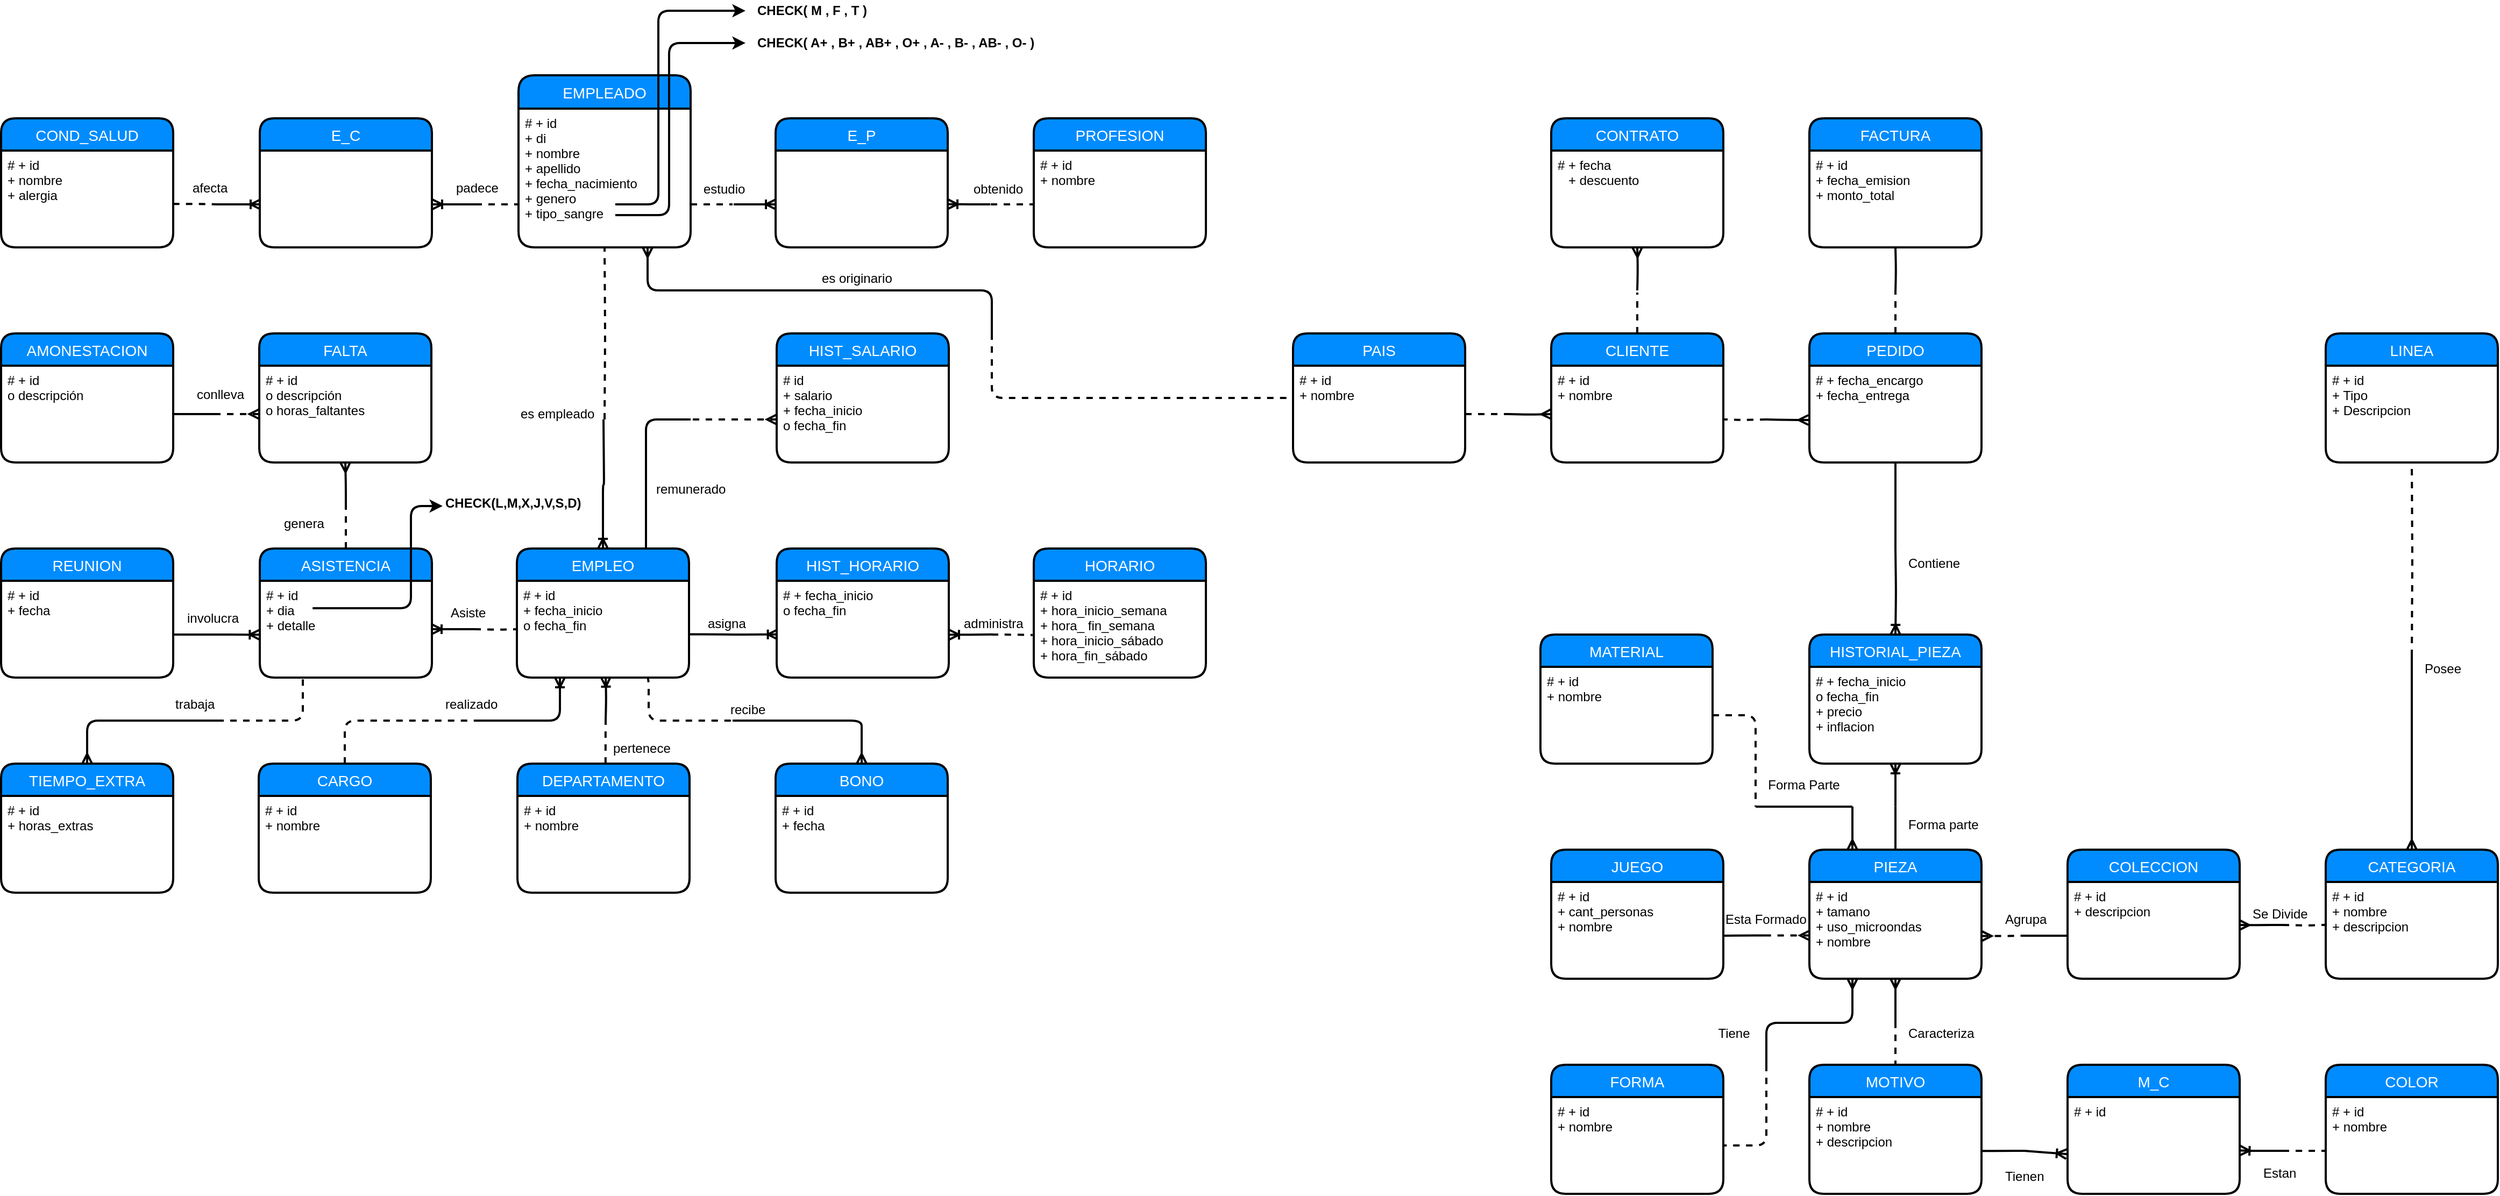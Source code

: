 <mxfile version="10.6.7" type="device"><diagram id="KdZ5281UHCIXJ5K23aXB" name="Page-1"><mxGraphModel dx="918" dy="867" grid="1" gridSize="10" guides="1" tooltips="1" connect="1" arrows="1" fold="1" page="1" pageScale="1" pageWidth="413" pageHeight="291" background="none" math="0" shadow="0"><root><mxCell id="0"/><mxCell id="1" parent="0"/><mxCell id="TFjaJWl4qLzPW-c7GgaP-24" value="EMPLEADO" style="swimlane;childLayout=stackLayout;horizontal=1;startSize=31;horizontalStack=0;fillColor=#008cff;fontColor=#FFFFFF;rounded=1;fontSize=14;fontStyle=0;strokeWidth=2;resizeParent=0;resizeLast=1;shadow=0;dashed=0;align=center;gradientColor=none;swimlaneFillColor=none;arcSize=16;swimlaneLine=1;strokeColor=#000000;verticalAlign=middle;" parent="1" vertex="1"><mxGeometry x="560" y="40" width="160" height="160" as="geometry"><mxRectangle x="1130" y="760" width="70" height="31" as="alternateBounds"/></mxGeometry></mxCell><mxCell id="TFjaJWl4qLzPW-c7GgaP-25" value="# + id&#10;+ di &#10;+ nombre&#10;+ apellido&#10;+ fecha_nacimiento&#10;+ genero&#10;+ tipo_sangre&#10;" style="align=left;strokeColor=none;fillColor=none;spacingLeft=4;fontSize=12;verticalAlign=top;resizable=0;rotatable=0;part=1;comic=0;" parent="TFjaJWl4qLzPW-c7GgaP-24" vertex="1"><mxGeometry y="31" width="160" height="129" as="geometry"/></mxCell><mxCell id="TFjaJWl4qLzPW-c7GgaP-22" value="DEPARTAMENTO" style="swimlane;childLayout=stackLayout;horizontal=1;startSize=30;horizontalStack=0;fillColor=#008cff;fontColor=#FFFFFF;rounded=1;fontSize=14;fontStyle=0;strokeWidth=2;resizeParent=0;resizeLast=1;shadow=0;dashed=0;align=center;labelBorderColor=none;direction=east;flipH=1;flipV=0;" parent="1" vertex="1"><mxGeometry x="559" y="680" width="160" height="120" as="geometry"/></mxCell><mxCell id="TFjaJWl4qLzPW-c7GgaP-23" value="# + id&#10;+ nombre&#10;" style="align=left;strokeColor=none;fillColor=none;spacingLeft=4;fontSize=12;verticalAlign=top;resizable=0;rotatable=0;part=1;" parent="TFjaJWl4qLzPW-c7GgaP-22" vertex="1"><mxGeometry y="30" width="160" height="90" as="geometry"/></mxCell><mxCell id="2Ukig7DDvjT-zc9_AMr1-7" value="EMPLEO" style="swimlane;childLayout=stackLayout;horizontal=1;startSize=30;horizontalStack=0;fillColor=#008cff;fontColor=#FFFFFF;rounded=1;fontSize=14;fontStyle=0;strokeWidth=2;resizeParent=0;resizeLast=1;shadow=0;dashed=0;align=center;" parent="1" vertex="1"><mxGeometry x="558.5" y="480" width="160" height="120" as="geometry"/></mxCell><mxCell id="2Ukig7DDvjT-zc9_AMr1-8" value="# + id&#10;+ fecha_inicio&#10;o fecha_fin&#10;" style="align=left;strokeColor=none;fillColor=none;spacingLeft=4;fontSize=12;verticalAlign=top;resizable=0;rotatable=0;part=1;" parent="2Ukig7DDvjT-zc9_AMr1-7" vertex="1"><mxGeometry y="30" width="160" height="90" as="geometry"/></mxCell><mxCell id="2Ukig7DDvjT-zc9_AMr1-9" value="" style="edgeStyle=orthogonalEdgeStyle;fontSize=12;html=1;endArrow=none;startArrow=none;strokeWidth=2;startFill=0;endFill=0;exitX=0.999;exitY=0.553;exitDx=0;exitDy=0;exitPerimeter=0;" parent="1" source="2Ukig7DDvjT-zc9_AMr1-8" edge="1"><mxGeometry width="100" height="100" relative="1" as="geometry"><mxPoint x="730" y="550" as="sourcePoint"/><mxPoint x="760" y="560" as="targetPoint"/><Array as="points"><mxPoint x="740" y="560"/><mxPoint x="760" y="560"/></Array></mxGeometry></mxCell><mxCell id="2Ukig7DDvjT-zc9_AMr1-10" value="" style="edgeStyle=orthogonalEdgeStyle;fontSize=12;html=1;endArrow=none;startArrow=ERoneToMany;startFill=0;endFill=0;strokeWidth=2;exitX=0.5;exitY=0;exitDx=0;exitDy=0;" parent="1" source="2Ukig7DDvjT-zc9_AMr1-7" edge="1"><mxGeometry width="100" height="100" relative="1" as="geometry"><mxPoint x="639" y="460" as="sourcePoint"/><mxPoint x="639" y="360" as="targetPoint"/><Array as="points"/></mxGeometry></mxCell><mxCell id="2Ukig7DDvjT-zc9_AMr1-11" value="" style="edgeStyle=orthogonalEdgeStyle;fontSize=12;html=1;endArrow=none;startArrow=none;dashed=1;entryX=0.5;entryY=1;entryDx=0;entryDy=0;startFill=0;endFill=0;strokeWidth=2;" parent="1" target="TFjaJWl4qLzPW-c7GgaP-25" edge="1"><mxGeometry width="100" height="100" relative="1" as="geometry"><mxPoint x="640" y="360" as="sourcePoint"/><mxPoint x="469" y="640" as="targetPoint"/></mxGeometry></mxCell><mxCell id="2Ukig7DDvjT-zc9_AMr1-17" value="" style="edgeStyle=orthogonalEdgeStyle;fontSize=12;html=1;endArrow=none;startArrow=ERoneToMany;strokeWidth=2;exitX=0.005;exitY=0.554;exitDx=0;exitDy=0;startFill=0;endFill=0;exitPerimeter=0;" parent="1" source="1t8jp2ExBlHIEbBPJkbj-47" edge="1"><mxGeometry width="100" height="100" relative="1" as="geometry"><mxPoint x="800" y="560" as="sourcePoint"/><mxPoint x="760" y="560" as="targetPoint"/><Array as="points"><mxPoint x="780" y="560"/></Array></mxGeometry></mxCell><mxCell id="2Ukig7DDvjT-zc9_AMr1-31" value="" style="edgeStyle=orthogonalEdgeStyle;fontSize=12;html=1;endArrow=none;startArrow=none;strokeWidth=2;entryX=0;entryY=0.5;entryDx=0;entryDy=0;startFill=0;endFill=0;dashed=1;" parent="1" target="2Ukig7DDvjT-zc9_AMr1-8" edge="1"><mxGeometry width="100" height="100" relative="1" as="geometry"><mxPoint x="519" y="555" as="sourcePoint"/><mxPoint x="179" y="750" as="targetPoint"/></mxGeometry></mxCell><mxCell id="2Ukig7DDvjT-zc9_AMr1-33" value="" style="edgeStyle=orthogonalEdgeStyle;fontSize=12;html=1;endArrow=none;startArrow=ERoneToMany;strokeWidth=2;startFill=0;endFill=0;exitX=1;exitY=0.5;exitDx=0;exitDy=0;" parent="1" source="1t8jp2ExBlHIEbBPJkbj-9" edge="1"><mxGeometry width="100" height="100" relative="1" as="geometry"><mxPoint x="489.5" y="555" as="sourcePoint"/><mxPoint x="519" y="555" as="targetPoint"/></mxGeometry></mxCell><mxCell id="2Ukig7DDvjT-zc9_AMr1-34" value="" style="edgeStyle=orthogonalEdgeStyle;fontSize=12;html=1;endArrow=ERmany;startArrow=none;strokeWidth=2;entryX=0.5;entryY=1;entryDx=0;entryDy=0;endFill=0;startFill=0;" parent="1" target="2Ukig7DDvjT-zc9_AMr1-53" edge="1"><mxGeometry width="100" height="100" relative="1" as="geometry"><mxPoint x="399.5" y="440" as="sourcePoint"/><mxPoint x="399" y="615" as="targetPoint"/><Array as="points"><mxPoint x="399.5" y="420"/></Array></mxGeometry></mxCell><mxCell id="2Ukig7DDvjT-zc9_AMr1-35" value="" style="edgeStyle=orthogonalEdgeStyle;fontSize=12;html=1;endArrow=none;startArrow=none;strokeWidth=2;endFill=0;startFill=0;dashed=1;exitX=0.5;exitY=0;exitDx=0;exitDy=0;" parent="1" source="1t8jp2ExBlHIEbBPJkbj-8" edge="1"><mxGeometry width="100" height="100" relative="1" as="geometry"><mxPoint x="412" y="479.929" as="sourcePoint"/><mxPoint x="399.5" y="440" as="targetPoint"/><Array as="points"/></mxGeometry></mxCell><mxCell id="2Ukig7DDvjT-zc9_AMr1-36" value="" style="edgeStyle=orthogonalEdgeStyle;fontSize=12;html=1;endArrow=none;startArrow=none;strokeWidth=2;exitX=1;exitY=0.5;exitDx=0;exitDy=0;startFill=0;endFill=0;" parent="1" source="2Ukig7DDvjT-zc9_AMr1-55" edge="1"><mxGeometry width="100" height="100" relative="1" as="geometry"><mxPoint x="1189" y="770" as="sourcePoint"/><mxPoint x="279" y="355" as="targetPoint"/></mxGeometry></mxCell><mxCell id="2Ukig7DDvjT-zc9_AMr1-37" value="" style="edgeStyle=orthogonalEdgeStyle;fontSize=12;html=1;endArrow=none;startArrow=ERmany;strokeWidth=2;exitX=0;exitY=0.5;exitDx=0;exitDy=0;endFill=0;dashed=1;" parent="1" source="2Ukig7DDvjT-zc9_AMr1-53" edge="1"><mxGeometry width="100" height="100" relative="1" as="geometry"><mxPoint x="1199" y="780" as="sourcePoint"/><mxPoint x="279" y="355" as="targetPoint"/></mxGeometry></mxCell><mxCell id="2Ukig7DDvjT-zc9_AMr1-39" value="" style="edgeStyle=orthogonalEdgeStyle;fontSize=12;html=1;endArrow=none;startArrow=none;strokeWidth=2;exitX=0.75;exitY=1;exitDx=0;exitDy=0;endFill=0;startFill=0;dashed=1;" parent="1" source="2Ukig7DDvjT-zc9_AMr1-8" edge="1"><mxGeometry width="100" height="100" relative="1" as="geometry"><mxPoint x="749" y="440" as="sourcePoint"/><mxPoint x="759" y="640" as="targetPoint"/><Array as="points"><mxPoint x="681" y="640"/></Array></mxGeometry></mxCell><mxCell id="2Ukig7DDvjT-zc9_AMr1-40" value="" style="edgeStyle=orthogonalEdgeStyle;fontSize=12;html=1;endArrow=ERmany;startArrow=none;strokeWidth=2;entryX=0.5;entryY=0;entryDx=0;entryDy=0;endFill=0;startFill=0;" parent="1" target="2Ukig7DDvjT-zc9_AMr1-58" edge="1"><mxGeometry width="100" height="100" relative="1" as="geometry"><mxPoint x="759" y="640" as="sourcePoint"/><mxPoint x="789" y="600" as="targetPoint"/><Array as="points"><mxPoint x="879" y="650"/><mxPoint x="879" y="650"/></Array></mxGeometry></mxCell><mxCell id="2Ukig7DDvjT-zc9_AMr1-45" value="" style="edgeStyle=orthogonalEdgeStyle;fontSize=12;html=1;endArrow=ERmany;startArrow=none;strokeWidth=2;entryX=0.5;entryY=1;entryDx=0;entryDy=0;endFill=0;startFill=0;" parent="1" target="8MFb2g2aByraUoQBcx5X-42" edge="1"><mxGeometry width="100" height="100" relative="1" as="geometry"><mxPoint x="1600" y="240" as="sourcePoint"/><mxPoint x="2820" y="192" as="targetPoint"/></mxGeometry></mxCell><mxCell id="2Ukig7DDvjT-zc9_AMr1-52" value="FALTA" style="swimlane;childLayout=stackLayout;horizontal=1;startSize=30;horizontalStack=0;fillColor=#008cff;fontColor=#FFFFFF;rounded=1;fontSize=14;fontStyle=0;strokeWidth=2;resizeParent=0;resizeLast=1;shadow=0;dashed=0;align=center;" parent="1" vertex="1"><mxGeometry x="319" y="280" width="160" height="120" as="geometry"/></mxCell><mxCell id="2Ukig7DDvjT-zc9_AMr1-53" value="# + id&#10;o descripción&#10;o horas_faltantes" style="align=left;strokeColor=none;fillColor=none;spacingLeft=4;fontSize=12;verticalAlign=top;resizable=0;rotatable=0;part=1;" parent="2Ukig7DDvjT-zc9_AMr1-52" vertex="1"><mxGeometry y="30" width="160" height="90" as="geometry"/></mxCell><mxCell id="2Ukig7DDvjT-zc9_AMr1-54" value="AMONESTACION" style="swimlane;childLayout=stackLayout;horizontal=1;startSize=30;horizontalStack=0;fillColor=#008cff;fontColor=#FFFFFF;rounded=1;fontSize=14;fontStyle=0;strokeWidth=2;resizeParent=0;resizeLast=1;shadow=0;dashed=0;align=center;" parent="1" vertex="1"><mxGeometry x="79" y="280" width="160" height="120" as="geometry"/></mxCell><mxCell id="2Ukig7DDvjT-zc9_AMr1-55" value="# + id&#10;o descripción &#10;" style="align=left;strokeColor=none;fillColor=none;spacingLeft=4;fontSize=12;verticalAlign=top;resizable=0;rotatable=0;part=1;" parent="2Ukig7DDvjT-zc9_AMr1-54" vertex="1"><mxGeometry y="30" width="160" height="90" as="geometry"/></mxCell><mxCell id="2Ukig7DDvjT-zc9_AMr1-56" value="" style="edgeStyle=orthogonalEdgeStyle;fontSize=12;html=1;endArrow=ERoneToMany;startArrow=none;startFill=0;endFill=0;strokeWidth=2;entryX=0.516;entryY=0.994;entryDx=0;entryDy=0;entryPerimeter=0;" parent="1" target="2Ukig7DDvjT-zc9_AMr1-8" edge="1"><mxGeometry width="100" height="100" relative="1" as="geometry"><mxPoint x="641" y="640" as="sourcePoint"/><mxPoint x="641" y="610" as="targetPoint"/><Array as="points"/></mxGeometry></mxCell><mxCell id="2Ukig7DDvjT-zc9_AMr1-57" value="" style="edgeStyle=orthogonalEdgeStyle;fontSize=12;html=1;endArrow=none;startArrow=none;dashed=1;entryX=0.5;entryY=1;entryDx=0;entryDy=0;startFill=0;endFill=0;strokeWidth=2;exitX=0.488;exitY=0;exitDx=0;exitDy=0;exitPerimeter=0;" parent="1" source="TFjaJWl4qLzPW-c7GgaP-22" edge="1"><mxGeometry width="100" height="100" relative="1" as="geometry"><mxPoint x="699.5" y="670" as="sourcePoint"/><mxPoint x="641" y="640" as="targetPoint"/></mxGeometry></mxCell><mxCell id="2Ukig7DDvjT-zc9_AMr1-63" value="E_P" style="swimlane;childLayout=stackLayout;horizontal=1;startSize=30;horizontalStack=0;fillColor=#008cff;fontColor=#FFFFFF;rounded=1;fontSize=14;fontStyle=0;strokeWidth=2;resizeParent=0;resizeLast=1;shadow=0;dashed=0;align=center;" parent="1" vertex="1"><mxGeometry x="799" y="80" width="160" height="120" as="geometry"/></mxCell><mxCell id="2Ukig7DDvjT-zc9_AMr1-58" value="BONO" style="swimlane;childLayout=stackLayout;horizontal=1;startSize=30;horizontalStack=0;fillColor=#008cff;fontColor=#FFFFFF;rounded=1;fontSize=14;fontStyle=0;strokeWidth=2;resizeParent=0;resizeLast=1;shadow=0;dashed=0;align=center;" parent="1" vertex="1"><mxGeometry x="799" y="680" width="160" height="120" as="geometry"/></mxCell><mxCell id="2Ukig7DDvjT-zc9_AMr1-59" value="# + id&#10;+ fecha&#10;" style="align=left;strokeColor=none;fillColor=none;spacingLeft=4;fontSize=12;verticalAlign=top;resizable=0;rotatable=0;part=1;" parent="2Ukig7DDvjT-zc9_AMr1-58" vertex="1"><mxGeometry y="30" width="160" height="90" as="geometry"/></mxCell><mxCell id="2Ukig7DDvjT-zc9_AMr1-68" value="" style="edgeStyle=orthogonalEdgeStyle;fontSize=12;html=1;endArrow=none;startArrow=none;strokeWidth=2;startFill=0;endFill=0;dashed=1;exitX=1;exitY=0.75;exitDx=0;exitDy=0;" parent="1" source="TFjaJWl4qLzPW-c7GgaP-24" edge="1"><mxGeometry width="100" height="100" relative="1" as="geometry"><mxPoint x="729" y="120" as="sourcePoint"/><mxPoint x="759" y="160" as="targetPoint"/><Array as="points"/></mxGeometry></mxCell><mxCell id="2Ukig7DDvjT-zc9_AMr1-69" value="" style="edgeStyle=orthogonalEdgeStyle;fontSize=12;html=1;endArrow=none;startArrow=ERmany;strokeWidth=2;endFill=0;startFill=0;exitX=-0.006;exitY=0.561;exitDx=0;exitDy=0;exitPerimeter=0;" parent="1" source="8MFb2g2aByraUoQBcx5X-36" edge="1"><mxGeometry width="100" height="100" relative="1" as="geometry"><mxPoint x="1750" y="370" as="sourcePoint"/><mxPoint x="1720" y="360" as="targetPoint"/><Array as="points"><mxPoint x="1740" y="360"/></Array></mxGeometry></mxCell><mxCell id="2Ukig7DDvjT-zc9_AMr1-70" value="" style="edgeStyle=orthogonalEdgeStyle;fontSize=12;html=1;endArrow=none;startArrow=none;strokeWidth=2;entryX=0.5;entryY=1;entryDx=0;entryDy=0;startFill=0;endFill=0;" parent="1" target="8MFb2g2aByraUoQBcx5X-44" edge="1"><mxGeometry width="100" height="100" relative="1" as="geometry"><mxPoint x="1840" y="242" as="sourcePoint"/><mxPoint x="2890" y="105" as="targetPoint"/></mxGeometry></mxCell><mxCell id="2Ukig7DDvjT-zc9_AMr1-71" value="" style="edgeStyle=orthogonalEdgeStyle;fontSize=12;html=1;endArrow=none;startArrow=none;strokeWidth=2;entryX=1.005;entryY=0.555;entryDx=0;entryDy=0;startFill=0;endFill=0;dashed=1;entryPerimeter=0;" parent="1" target="8MFb2g2aByraUoQBcx5X-38" edge="1"><mxGeometry width="100" height="100" relative="1" as="geometry"><mxPoint x="1720" y="360" as="sourcePoint"/><mxPoint x="2580" y="432" as="targetPoint"/><Array as="points"/></mxGeometry></mxCell><mxCell id="2Ukig7DDvjT-zc9_AMr1-72" value="" style="edgeStyle=orthogonalEdgeStyle;fontSize=12;html=1;endArrow=none;startArrow=none;strokeWidth=2;exitX=0.5;exitY=0;exitDx=0;exitDy=0;startFill=0;endFill=0;dashed=1;" parent="1" source="8MFb2g2aByraUoQBcx5X-37" edge="1"><mxGeometry width="100" height="100" relative="1" as="geometry"><mxPoint x="2750" y="272" as="sourcePoint"/><mxPoint x="1600" y="242" as="targetPoint"/></mxGeometry></mxCell><mxCell id="2Ukig7DDvjT-zc9_AMr1-75" value="" style="edgeStyle=orthogonalEdgeStyle;fontSize=12;html=1;endArrow=ERmany;startArrow=none;strokeWidth=2;entryX=0;entryY=0.5;entryDx=0;entryDy=0;endFill=0;startFill=0;" parent="1" target="8MFb2g2aByraUoQBcx5X-38" edge="1"><mxGeometry width="100" height="100" relative="1" as="geometry"><mxPoint x="1480" y="355" as="sourcePoint"/><mxPoint x="2480" y="512" as="targetPoint"/></mxGeometry></mxCell><mxCell id="2Ukig7DDvjT-zc9_AMr1-77" value="" style="edgeStyle=orthogonalEdgeStyle;fontSize=12;html=1;endArrow=none;startArrow=none;strokeWidth=2;dashed=1;startFill=0;endFill=0;exitX=0.5;exitY=0;exitDx=0;exitDy=0;" parent="1" source="8MFb2g2aByraUoQBcx5X-35" edge="1"><mxGeometry width="100" height="100" relative="1" as="geometry"><mxPoint x="2400" y="282" as="sourcePoint"/><mxPoint x="1840" y="242" as="targetPoint"/></mxGeometry></mxCell><mxCell id="2Ukig7DDvjT-zc9_AMr1-91" value="" style="edgeStyle=orthogonalEdgeStyle;fontSize=12;html=1;endArrow=ERoneToMany;startArrow=none;strokeWidth=2;startFill=0;endFill=0;" parent="1" edge="1"><mxGeometry width="100" height="100" relative="1" as="geometry"><mxPoint x="760" y="160" as="sourcePoint"/><mxPoint x="799" y="160" as="targetPoint"/><Array as="points"><mxPoint x="780" y="160"/><mxPoint x="780" y="160"/></Array></mxGeometry></mxCell><mxCell id="2Ukig7DDvjT-zc9_AMr1-93" value="" style="edgeStyle=orthogonalEdgeStyle;fontSize=12;html=1;endArrow=ERoneToMany;startArrow=none;strokeWidth=2;startFill=0;endFill=0;entryX=1.004;entryY=0.552;entryDx=0;entryDy=0;entryPerimeter=0;" parent="1" edge="1"><mxGeometry width="100" height="100" relative="1" as="geometry"><mxPoint x="998.5" y="160" as="sourcePoint"/><mxPoint x="959" y="159.824" as="targetPoint"/><Array as="points"><mxPoint x="979" y="160"/><mxPoint x="979" y="160"/></Array></mxGeometry></mxCell><mxCell id="2Ukig7DDvjT-zc9_AMr1-94" value="" style="edgeStyle=orthogonalEdgeStyle;fontSize=12;html=1;endArrow=none;startArrow=none;strokeWidth=2;startFill=0;endFill=0;dashed=1;entryX=0.003;entryY=0.555;entryDx=0;entryDy=0;entryPerimeter=0;" parent="1" target="2Ukig7DDvjT-zc9_AMr1-66" edge="1"><mxGeometry width="100" height="100" relative="1" as="geometry"><mxPoint x="999" y="160" as="sourcePoint"/><mxPoint x="1029" y="360" as="targetPoint"/><Array as="points"><mxPoint x="999" y="160"/></Array></mxGeometry></mxCell><mxCell id="8MFb2g2aByraUoQBcx5X-41" value="CONTRATO" style="swimlane;childLayout=stackLayout;horizontal=1;startSize=30;horizontalStack=0;fillColor=#008cff;fontColor=#FFFFFF;rounded=1;fontSize=14;fontStyle=0;strokeWidth=2;resizeParent=0;resizeLast=1;shadow=0;dashed=0;align=center;" parent="1" vertex="1"><mxGeometry x="1520" y="80" width="160" height="120" as="geometry"/></mxCell><mxCell id="8MFb2g2aByraUoQBcx5X-42" value="# + fecha&#10;   + descuento&#10;" style="align=left;strokeColor=none;fillColor=none;spacingLeft=4;fontSize=12;verticalAlign=top;resizable=0;rotatable=0;part=1;" parent="8MFb2g2aByraUoQBcx5X-41" vertex="1"><mxGeometry y="30" width="160" height="90" as="geometry"/></mxCell><mxCell id="8MFb2g2aByraUoQBcx5X-37" value="CLIENTE" style="swimlane;childLayout=stackLayout;horizontal=1;startSize=30;horizontalStack=0;fillColor=#008cff;fontColor=#FFFFFF;rounded=1;fontSize=14;fontStyle=0;strokeWidth=2;resizeParent=0;resizeLast=1;shadow=0;dashed=0;align=center;" parent="1" vertex="1"><mxGeometry x="1520" y="280" width="160" height="120" as="geometry"/></mxCell><mxCell id="8MFb2g2aByraUoQBcx5X-38" value="# + id&#10;+ nombre&#10;" style="align=left;strokeColor=none;fillColor=none;spacingLeft=4;fontSize=12;verticalAlign=top;resizable=0;rotatable=0;part=1;" parent="8MFb2g2aByraUoQBcx5X-37" vertex="1"><mxGeometry y="30" width="160" height="90" as="geometry"/></mxCell><mxCell id="8MFb2g2aByraUoQBcx5X-45" value="PAIS" style="swimlane;childLayout=stackLayout;horizontal=1;startSize=30;horizontalStack=0;fillColor=#008cff;fontColor=#FFFFFF;rounded=1;fontSize=14;fontStyle=0;strokeWidth=2;resizeParent=0;resizeLast=1;shadow=0;dashed=0;align=center;" parent="1" vertex="1"><mxGeometry x="1280" y="280" width="160" height="120" as="geometry"/></mxCell><mxCell id="8MFb2g2aByraUoQBcx5X-46" value="# + id&#10;+ nombre&#10;" style="align=left;strokeColor=none;fillColor=none;spacingLeft=4;fontSize=12;verticalAlign=top;resizable=0;rotatable=0;part=1;" parent="8MFb2g2aByraUoQBcx5X-45" vertex="1"><mxGeometry y="30" width="160" height="90" as="geometry"/></mxCell><mxCell id="8MFb2g2aByraUoQBcx5X-35" value="PEDIDO" style="swimlane;childLayout=stackLayout;horizontal=1;startSize=30;horizontalStack=0;fillColor=#008cff;fontColor=#FFFFFF;rounded=1;fontSize=14;fontStyle=0;strokeWidth=2;resizeParent=0;resizeLast=1;shadow=0;dashed=0;align=center;" parent="1" vertex="1"><mxGeometry x="1760" y="280" width="160" height="120" as="geometry"/></mxCell><mxCell id="8MFb2g2aByraUoQBcx5X-36" value="# + fecha_encargo&#10;+ fecha_entrega&#10;" style="align=left;strokeColor=none;fillColor=none;spacingLeft=4;fontSize=12;verticalAlign=top;resizable=0;rotatable=0;part=1;" parent="8MFb2g2aByraUoQBcx5X-35" vertex="1"><mxGeometry y="30" width="160" height="90" as="geometry"/></mxCell><mxCell id="8MFb2g2aByraUoQBcx5X-43" value="FACTURA" style="swimlane;childLayout=stackLayout;horizontal=1;startSize=30;horizontalStack=0;fillColor=#008cff;fontColor=#FFFFFF;rounded=1;fontSize=14;fontStyle=0;strokeWidth=2;resizeParent=0;resizeLast=1;shadow=0;dashed=0;align=center;" parent="1" vertex="1"><mxGeometry x="1760" y="80" width="160" height="120" as="geometry"/></mxCell><mxCell id="8MFb2g2aByraUoQBcx5X-44" value="# + id&#10;+ fecha_emision&#10;+ monto_total&#10;" style="align=left;strokeColor=none;fillColor=none;spacingLeft=4;fontSize=12;verticalAlign=top;resizable=0;rotatable=0;part=1;" parent="8MFb2g2aByraUoQBcx5X-43" vertex="1"><mxGeometry y="30" width="160" height="90" as="geometry"/></mxCell><mxCell id="n-U957PJ77LbrrC97Px5-15" value="COLECCION" style="swimlane;childLayout=stackLayout;horizontal=1;startSize=30;horizontalStack=0;fillColor=#008cff;fontColor=#FFFFFF;rounded=1;fontSize=14;fontStyle=0;strokeWidth=2;resizeParent=0;resizeLast=1;shadow=0;dashed=0;align=center;" parent="1" vertex="1"><mxGeometry x="2000" y="760" width="160" height="120" as="geometry"/></mxCell><mxCell id="n-U957PJ77LbrrC97Px5-16" value="# + id&#10;+ descripcion" style="align=left;strokeColor=none;fillColor=none;spacingLeft=4;fontSize=12;verticalAlign=top;resizable=0;rotatable=0;part=1;" parent="n-U957PJ77LbrrC97Px5-15" vertex="1"><mxGeometry y="30" width="160" height="90" as="geometry"/></mxCell><mxCell id="n-U957PJ77LbrrC97Px5-17" value="PIEZA" style="swimlane;childLayout=stackLayout;horizontal=1;startSize=30;horizontalStack=0;fillColor=#008cff;fontColor=#FFFFFF;rounded=1;fontSize=14;fontStyle=0;strokeWidth=2;resizeParent=0;resizeLast=1;shadow=0;dashed=0;align=center;" parent="1" vertex="1"><mxGeometry x="1760" y="760" width="160" height="120" as="geometry"/></mxCell><mxCell id="n-U957PJ77LbrrC97Px5-18" value="# + id&#10;+ tamano&#10;+ uso_microondas&#10;+ nombre&#10;" style="align=left;strokeColor=none;fillColor=none;spacingLeft=4;fontSize=12;verticalAlign=top;resizable=0;rotatable=0;part=1;" parent="n-U957PJ77LbrrC97Px5-17" vertex="1"><mxGeometry y="30" width="160" height="90" as="geometry"/></mxCell><mxCell id="n-U957PJ77LbrrC97Px5-9" value="CATEGORIA" style="swimlane;childLayout=stackLayout;horizontal=1;startSize=30;horizontalStack=0;fillColor=#008cff;fontColor=#FFFFFF;rounded=1;fontSize=14;fontStyle=0;strokeWidth=2;resizeParent=0;resizeLast=1;shadow=0;dashed=0;align=center;" parent="1" vertex="1"><mxGeometry x="2240" y="760" width="160" height="120" as="geometry"/></mxCell><mxCell id="n-U957PJ77LbrrC97Px5-10" value="# + id&#10;+ nombre&#10;+ descripcion" style="align=left;strokeColor=none;fillColor=none;spacingLeft=4;fontSize=12;verticalAlign=top;resizable=0;rotatable=0;part=1;" parent="n-U957PJ77LbrrC97Px5-9" vertex="1"><mxGeometry y="30" width="160" height="90" as="geometry"/></mxCell><mxCell id="n-U957PJ77LbrrC97Px5-19" value="JUEGO" style="swimlane;childLayout=stackLayout;horizontal=1;startSize=30;horizontalStack=0;fillColor=#008cff;fontColor=#FFFFFF;rounded=1;fontSize=14;fontStyle=0;strokeWidth=2;resizeParent=0;resizeLast=1;shadow=0;dashed=0;align=center;" parent="1" vertex="1"><mxGeometry x="1520" y="760" width="160" height="120" as="geometry"/></mxCell><mxCell id="n-U957PJ77LbrrC97Px5-20" value="# + id&#10;+ cant_personas&#10;+ nombre" style="align=left;strokeColor=none;fillColor=none;spacingLeft=4;fontSize=12;verticalAlign=top;resizable=0;rotatable=0;part=1;" parent="n-U957PJ77LbrrC97Px5-19" vertex="1"><mxGeometry y="30" width="160" height="90" as="geometry"/></mxCell><mxCell id="n-U957PJ77LbrrC97Px5-21" value="" style="edgeStyle=orthogonalEdgeStyle;fontSize=12;html=1;endArrow=none;startArrow=none;startFill=0;endFill=0;dashed=1;entryX=0.5;entryY=1;entryDx=0;entryDy=0;strokeWidth=2;" parent="1" target="8MFb2g2aByraUoQBcx5X-31" edge="1"><mxGeometry width="100" height="100" relative="1" as="geometry"><mxPoint x="2320" y="580" as="sourcePoint"/><mxPoint x="2321" y="399" as="targetPoint"/><Array as="points"/></mxGeometry></mxCell><mxCell id="n-U957PJ77LbrrC97Px5-22" value="" style="edgeStyle=orthogonalEdgeStyle;fontSize=12;html=1;endArrow=none;startArrow=ERmany;exitX=0.5;exitY=0;exitDx=0;exitDy=0;endFill=0;strokeWidth=2;" parent="1" source="n-U957PJ77LbrrC97Px5-9" edge="1"><mxGeometry width="100" height="100" relative="1" as="geometry"><mxPoint x="2340" y="530" as="sourcePoint"/><mxPoint x="2320" y="580" as="targetPoint"/><Array as="points"/></mxGeometry></mxCell><mxCell id="n-U957PJ77LbrrC97Px5-29" value="" style="edgeStyle=orthogonalEdgeStyle;fontSize=12;html=1;endArrow=none;startArrow=none;dashed=1;startFill=0;endFill=0;entryX=0.002;entryY=0.443;entryDx=0;entryDy=0;entryPerimeter=0;strokeWidth=2;" parent="1" target="n-U957PJ77LbrrC97Px5-10" edge="1"><mxGeometry width="100" height="100" relative="1" as="geometry"><mxPoint x="2200" y="830" as="sourcePoint"/><mxPoint x="2240" y="834" as="targetPoint"/></mxGeometry></mxCell><mxCell id="n-U957PJ77LbrrC97Px5-42" value="" style="edgeStyle=orthogonalEdgeStyle;fontSize=12;html=1;endArrow=none;startArrow=ERmany;startFill=0;endFill=0;exitX=0.999;exitY=0.445;exitDx=0;exitDy=0;exitPerimeter=0;strokeWidth=2;" parent="1" source="n-U957PJ77LbrrC97Px5-16" edge="1"><mxGeometry width="100" height="100" relative="1" as="geometry"><mxPoint x="2170" y="835" as="sourcePoint"/><mxPoint x="2200" y="830" as="targetPoint"/><Array as="points"><mxPoint x="2180" y="830"/><mxPoint x="2180" y="830"/></Array></mxGeometry></mxCell><mxCell id="n-U957PJ77LbrrC97Px5-43" value="" style="edgeStyle=orthogonalEdgeStyle;fontSize=12;html=1;endArrow=none;startArrow=none;startFill=0;endFill=0;exitX=0.5;exitY=1;exitDx=0;exitDy=0;strokeWidth=2;" parent="1" source="8MFb2g2aByraUoQBcx5X-36" edge="1"><mxGeometry width="100" height="100" relative="1" as="geometry"><mxPoint x="2024.5" y="499.667" as="sourcePoint"/><mxPoint x="1840" y="480" as="targetPoint"/><Array as="points"><mxPoint x="1840" y="480"/></Array></mxGeometry></mxCell><mxCell id="n-U957PJ77LbrrC97Px5-44" value="" style="edgeStyle=orthogonalEdgeStyle;fontSize=12;html=1;endArrow=ERoneToMany;startArrow=none;startFill=0;endFill=0;entryX=0.5;entryY=0;entryDx=0;entryDy=0;strokeWidth=2;" parent="1" target="n-U957PJ77LbrrC97Px5-59" edge="1"><mxGeometry width="100" height="100" relative="1" as="geometry"><mxPoint x="1840" y="480" as="sourcePoint"/><mxPoint x="1918.667" y="519.667" as="targetPoint"/><Array as="points"/></mxGeometry></mxCell><mxCell id="n-U957PJ77LbrrC97Px5-45" value="" style="edgeStyle=orthogonalEdgeStyle;fontSize=12;html=1;endArrow=none;startArrow=ERoneToMany;startFill=0;endFill=0;exitX=0.5;exitY=1;exitDx=0;exitDy=0;strokeWidth=2;" parent="1" source="n-U957PJ77LbrrC97Px5-60" edge="1"><mxGeometry width="100" height="100" relative="1" as="geometry"><mxPoint x="1760.5" y="719.667" as="sourcePoint"/><mxPoint x="1839.667" y="719.667" as="targetPoint"/><Array as="points"><mxPoint x="1840" y="720"/></Array></mxGeometry></mxCell><mxCell id="n-U957PJ77LbrrC97Px5-46" value="" style="edgeStyle=orthogonalEdgeStyle;fontSize=12;html=1;endArrow=none;startArrow=none;startFill=0;endFill=0;exitX=0.5;exitY=0;exitDx=0;exitDy=0;strokeWidth=2;" parent="1" source="n-U957PJ77LbrrC97Px5-17" edge="1"><mxGeometry width="100" height="100" relative="1" as="geometry"><mxPoint x="1760.5" y="719.667" as="sourcePoint"/><mxPoint x="1839.667" y="719.667" as="targetPoint"/><Array as="points"><mxPoint x="1840" y="720"/></Array></mxGeometry></mxCell><mxCell id="n-U957PJ77LbrrC97Px5-47" value="" style="edgeStyle=orthogonalEdgeStyle;fontSize=12;html=1;endArrow=none;startArrow=none;dashed=1;startFill=0;endFill=0;exitX=0.5;exitY=0;exitDx=0;exitDy=0;strokeWidth=2;" parent="1" source="n-U957PJ77LbrrC97Px5-61" edge="1"><mxGeometry width="100" height="100" relative="1" as="geometry"><mxPoint x="420" y="639.667" as="sourcePoint"/><mxPoint x="520" y="640" as="targetPoint"/><Array as="points"><mxPoint x="398.5" y="640"/></Array></mxGeometry></mxCell><mxCell id="n-U957PJ77LbrrC97Px5-48" value="" style="edgeStyle=orthogonalEdgeStyle;fontSize=12;html=1;endArrow=ERoneToMany;startArrow=none;startFill=0;endFill=0;entryX=0.25;entryY=1;entryDx=0;entryDy=0;strokeWidth=2;" parent="1" target="2Ukig7DDvjT-zc9_AMr1-8" edge="1"><mxGeometry width="100" height="100" relative="1" as="geometry"><mxPoint x="520" y="640" as="sourcePoint"/><mxPoint x="599.5" y="640" as="targetPoint"/><Array as="points"><mxPoint x="598.5" y="640"/></Array></mxGeometry></mxCell><mxCell id="n-U957PJ77LbrrC97Px5-49" value="" style="edgeStyle=orthogonalEdgeStyle;fontSize=12;html=1;endArrow=none;startArrow=ERmany;startFill=0;endFill=0;exitX=0.5;exitY=1;exitDx=0;exitDy=0;strokeWidth=2;" parent="1" source="n-U957PJ77LbrrC97Px5-18" edge="1"><mxGeometry width="100" height="100" relative="1" as="geometry"><mxPoint x="1900" y="930.667" as="sourcePoint"/><mxPoint x="1840" y="920" as="targetPoint"/><Array as="points"/></mxGeometry></mxCell><mxCell id="n-U957PJ77LbrrC97Px5-50" value="" style="edgeStyle=orthogonalEdgeStyle;fontSize=12;html=1;endArrow=none;startArrow=none;dashed=1;startFill=0;endFill=0;entryX=0.5;entryY=0;entryDx=0;entryDy=0;strokeWidth=2;" parent="1" target="n-U957PJ77LbrrC97Px5-13" edge="1"><mxGeometry width="100" height="100" relative="1" as="geometry"><mxPoint x="1840" y="920" as="sourcePoint"/><mxPoint x="2009.667" y="929.667" as="targetPoint"/><Array as="points"><mxPoint x="1840" y="929"/><mxPoint x="1840" y="929"/></Array></mxGeometry></mxCell><mxCell id="n-U957PJ77LbrrC97Px5-54" value="" style="edgeStyle=orthogonalEdgeStyle;fontSize=12;html=1;endArrow=none;startArrow=none;startFill=0;endFill=0;entryX=0;entryY=0.556;entryDx=0;entryDy=0;entryPerimeter=0;strokeWidth=2;" parent="1" target="n-U957PJ77LbrrC97Px5-16" edge="1"><mxGeometry width="100" height="100" relative="1" as="geometry"><mxPoint x="1960" y="840" as="sourcePoint"/><mxPoint x="2060.5" y="919.667" as="targetPoint"/><Array as="points"><mxPoint x="1980" y="840"/><mxPoint x="1980" y="840"/></Array></mxGeometry></mxCell><mxCell id="n-U957PJ77LbrrC97Px5-55" value="" style="edgeStyle=orthogonalEdgeStyle;fontSize=12;html=1;endArrow=none;startArrow=ERmany;startFill=0;endFill=0;exitX=1.002;exitY=0.559;exitDx=0;exitDy=0;exitPerimeter=0;dashed=1;strokeWidth=2;" parent="1" source="n-U957PJ77LbrrC97Px5-18" edge="1"><mxGeometry width="100" height="100" relative="1" as="geometry"><mxPoint x="1930" y="850" as="sourcePoint"/><mxPoint x="1960" y="840" as="targetPoint"/><Array as="points"><mxPoint x="1940" y="840"/><mxPoint x="1940" y="840"/></Array></mxGeometry></mxCell><mxCell id="n-U957PJ77LbrrC97Px5-57" value="" style="edgeStyle=orthogonalEdgeStyle;fontSize=12;html=1;endArrow=none;startArrow=ERmany;startFill=0;endFill=0;entryX=0;entryY=0.556;entryDx=0;entryDy=0;entryPerimeter=0;exitX=0.002;exitY=0.553;exitDx=0;exitDy=0;exitPerimeter=0;dashed=1;strokeWidth=2;" parent="1" source="n-U957PJ77LbrrC97Px5-18" edge="1"><mxGeometry width="100" height="100" relative="1" as="geometry"><mxPoint x="1750" y="850" as="sourcePoint"/><mxPoint x="1719.81" y="839.81" as="targetPoint"/><Array as="points"/></mxGeometry></mxCell><mxCell id="n-U957PJ77LbrrC97Px5-58" value="" style="edgeStyle=orthogonalEdgeStyle;fontSize=12;html=1;endArrow=none;startArrow=none;startFill=0;endFill=0;exitX=1.002;exitY=0.559;exitDx=0;exitDy=0;exitPerimeter=0;entryX=0.998;entryY=0.555;entryDx=0;entryDy=0;entryPerimeter=0;strokeWidth=2;" parent="1" target="n-U957PJ77LbrrC97Px5-20" edge="1"><mxGeometry width="100" height="100" relative="1" as="geometry"><mxPoint x="1719.81" y="839.81" as="sourcePoint"/><mxPoint x="1690" y="850" as="targetPoint"/><Array as="points"><mxPoint x="1700" y="840"/></Array></mxGeometry></mxCell><mxCell id="n-U957PJ77LbrrC97Px5-59" value="HISTORIAL_PIEZA" style="swimlane;childLayout=stackLayout;horizontal=1;startSize=30;horizontalStack=0;fillColor=#008cff;fontColor=#FFFFFF;rounded=1;fontSize=14;fontStyle=0;strokeWidth=2;resizeParent=0;resizeLast=1;shadow=0;dashed=0;align=center;" parent="1" vertex="1"><mxGeometry x="1760" y="560" width="160" height="120" as="geometry"/></mxCell><mxCell id="n-U957PJ77LbrrC97Px5-60" value="# + fecha_inicio&#10;o fecha_fin&#10;+ precio&#10;+ inflacion&#10;" style="align=left;strokeColor=none;fillColor=none;spacingLeft=4;fontSize=12;verticalAlign=top;resizable=0;rotatable=0;part=1;" parent="n-U957PJ77LbrrC97Px5-59" vertex="1"><mxGeometry y="30" width="160" height="90" as="geometry"/></mxCell><mxCell id="n-U957PJ77LbrrC97Px5-61" value="CARGO" style="swimlane;childLayout=stackLayout;horizontal=1;startSize=30;horizontalStack=0;fillColor=#008cff;fontColor=#FFFFFF;rounded=1;fontSize=14;fontStyle=0;strokeWidth=2;resizeParent=0;resizeLast=1;shadow=0;dashed=0;align=center;" parent="1" vertex="1"><mxGeometry x="318.5" y="680" width="160" height="120" as="geometry"/></mxCell><mxCell id="n-U957PJ77LbrrC97Px5-62" value="# + id&#10;+ nombre&#10;" style="align=left;strokeColor=none;fillColor=none;spacingLeft=4;fontSize=12;verticalAlign=top;resizable=0;rotatable=0;part=1;" parent="n-U957PJ77LbrrC97Px5-61" vertex="1"><mxGeometry y="30" width="160" height="90" as="geometry"/></mxCell><mxCell id="n-U957PJ77LbrrC97Px5-13" value="MOTIVO" style="swimlane;childLayout=stackLayout;horizontal=1;startSize=30;horizontalStack=0;fillColor=#008cff;fontColor=#FFFFFF;rounded=1;fontSize=14;fontStyle=0;strokeWidth=2;resizeParent=0;resizeLast=1;shadow=0;dashed=0;align=center;" parent="1" vertex="1"><mxGeometry x="1760" y="960" width="160" height="120" as="geometry"/></mxCell><mxCell id="n-U957PJ77LbrrC97Px5-14" value="# + id&#10;+ nombre&#10;+ descripcion" style="align=left;strokeColor=none;fillColor=none;spacingLeft=4;fontSize=12;verticalAlign=top;resizable=0;rotatable=0;part=1;" parent="n-U957PJ77LbrrC97Px5-13" vertex="1"><mxGeometry y="30" width="160" height="90" as="geometry"/></mxCell><mxCell id="n-U957PJ77LbrrC97Px5-71" value="" style="edgeStyle=orthogonalEdgeStyle;fontSize=12;html=1;endArrow=none;startArrow=none;startFill=0;endFill=0;strokeWidth=2;exitX=1.001;exitY=0.557;exitDx=0;exitDy=0;exitPerimeter=0;" parent="1" source="n-U957PJ77LbrrC97Px5-14" edge="1"><mxGeometry width="100" height="100" relative="1" as="geometry"><mxPoint x="1920" y="1041" as="sourcePoint"/><mxPoint x="1960" y="1040" as="targetPoint"/><Array as="points"><mxPoint x="1940" y="1040"/><mxPoint x="1940" y="1040"/></Array></mxGeometry></mxCell><mxCell id="n-U957PJ77LbrrC97Px5-72" value="" style="edgeStyle=orthogonalEdgeStyle;fontSize=12;html=1;endArrow=none;startArrow=none;dashed=1;startFill=0;endFill=0;strokeWidth=2;entryX=-0.005;entryY=0.556;entryDx=0;entryDy=0;entryPerimeter=0;" parent="1" target="n-U957PJ77LbrrC97Px5-12" edge="1"><mxGeometry width="100" height="100" relative="1" as="geometry"><mxPoint x="2200" y="1040" as="sourcePoint"/><mxPoint x="2210" y="1110" as="targetPoint"/><Array as="points"><mxPoint x="2220" y="1040"/><mxPoint x="2220" y="1040"/></Array></mxGeometry></mxCell><mxCell id="n-U957PJ77LbrrC97Px5-73" value="" style="edgeStyle=orthogonalEdgeStyle;fontSize=12;html=1;endArrow=none;startArrow=none;startFill=0;endFill=0;strokeWidth=2;" parent="1" source="2Ukig7DDvjT-zc9_AMr1-23" edge="1"><mxGeometry width="100" height="100" relative="1" as="geometry"><mxPoint x="220.5" y="450" as="sourcePoint"/><mxPoint x="279.5" y="560" as="targetPoint"/><Array as="points"><mxPoint x="220.5" y="560"/></Array></mxGeometry></mxCell><mxCell id="n-U957PJ77LbrrC97Px5-74" value="" style="edgeStyle=orthogonalEdgeStyle;fontSize=12;html=1;endArrow=ERoneToMany;startArrow=none;startFill=0;endFill=0;strokeWidth=2;entryX=-0.002;entryY=0.557;entryDx=0;entryDy=0;entryPerimeter=0;" parent="1" target="1t8jp2ExBlHIEbBPJkbj-9" edge="1"><mxGeometry width="100" height="100" relative="1" as="geometry"><mxPoint x="279.5" y="560" as="sourcePoint"/><mxPoint x="308.65" y="460.235" as="targetPoint"/><Array as="points"><mxPoint x="299.5" y="560"/><mxPoint x="299.5" y="560"/></Array></mxGeometry></mxCell><mxCell id="n-U957PJ77LbrrC97Px5-11" value="COLOR" style="swimlane;childLayout=stackLayout;horizontal=1;startSize=30;horizontalStack=0;fillColor=#008cff;fontColor=#FFFFFF;rounded=1;fontSize=14;fontStyle=0;strokeWidth=2;resizeParent=0;resizeLast=1;shadow=0;dashed=0;align=center;" parent="1" vertex="1"><mxGeometry x="2240" y="960" width="160" height="120" as="geometry"/></mxCell><mxCell id="n-U957PJ77LbrrC97Px5-12" value="# + id&#10;+ nombre&#10;&#10;" style="align=left;strokeColor=none;fillColor=none;spacingLeft=4;fontSize=12;verticalAlign=top;resizable=0;rotatable=0;part=1;" parent="n-U957PJ77LbrrC97Px5-11" vertex="1"><mxGeometry y="30" width="160" height="90" as="geometry"/></mxCell><mxCell id="n-U957PJ77LbrrC97Px5-77" value="M_C" style="swimlane;childLayout=stackLayout;horizontal=1;startSize=30;horizontalStack=0;fillColor=#008cff;fontColor=#FFFFFF;rounded=1;fontSize=14;fontStyle=0;strokeWidth=2;resizeParent=0;resizeLast=1;shadow=0;dashed=0;align=center;" parent="1" vertex="1"><mxGeometry x="2000" y="960" width="160" height="120" as="geometry"/></mxCell><mxCell id="n-U957PJ77LbrrC97Px5-78" value="# + id" style="align=left;strokeColor=none;fillColor=none;spacingLeft=4;fontSize=12;verticalAlign=top;resizable=0;rotatable=0;part=1;" parent="n-U957PJ77LbrrC97Px5-77" vertex="1"><mxGeometry y="30" width="160" height="90" as="geometry"/></mxCell><mxCell id="n-U957PJ77LbrrC97Px5-81" value="" style="edgeStyle=orthogonalEdgeStyle;fontSize=12;html=1;endArrow=ERoneToMany;startArrow=none;startFill=0;endFill=0;strokeWidth=2;entryX=1.001;entryY=0.552;entryDx=0;entryDy=0;entryPerimeter=0;" parent="1" target="n-U957PJ77LbrrC97Px5-78" edge="1"><mxGeometry width="100" height="100" relative="1" as="geometry"><mxPoint x="2200" y="1040" as="sourcePoint"/><mxPoint x="1960" y="1080" as="targetPoint"/><Array as="points"><mxPoint x="2170" y="1040"/></Array></mxGeometry></mxCell><mxCell id="8MFb2g2aByraUoQBcx5X-31" value="LINEA" style="swimlane;childLayout=stackLayout;horizontal=1;startSize=30;horizontalStack=0;fillColor=#008cff;fontColor=#FFFFFF;rounded=1;fontSize=14;fontStyle=0;strokeWidth=2;resizeParent=0;resizeLast=1;shadow=0;dashed=0;align=center;" parent="1" vertex="1"><mxGeometry x="2240" y="280" width="160" height="120" as="geometry"><mxRectangle x="2080" y="160" width="70" height="30" as="alternateBounds"/></mxGeometry></mxCell><mxCell id="8MFb2g2aByraUoQBcx5X-32" value="# + id&#10;+ Tipo&#10;+ Descripcion" style="align=left;strokeColor=none;fillColor=none;spacingLeft=4;fontSize=12;verticalAlign=top;resizable=0;rotatable=0;part=1;" parent="8MFb2g2aByraUoQBcx5X-31" vertex="1"><mxGeometry y="30" width="160" height="90" as="geometry"/></mxCell><mxCell id="1t8jp2ExBlHIEbBPJkbj-6" value="&lt;b&gt;CHECK( A+ , B+ , AB+ , O+ , A- , B- , AB- , O- )&lt;/b&gt;" style="text;html=1;resizable=0;points=[];autosize=1;align=left;verticalAlign=top;spacingTop=-4;" parent="1" vertex="1"><mxGeometry x="780" width="270" height="20" as="geometry"/></mxCell><mxCell id="2Ukig7DDvjT-zc9_AMr1-22" value="REUNION" style="swimlane;childLayout=stackLayout;horizontal=1;startSize=30;horizontalStack=0;fillColor=#008cff;fontColor=#FFFFFF;rounded=1;fontSize=14;fontStyle=0;strokeWidth=2;resizeParent=0;resizeLast=1;shadow=0;dashed=0;align=center;" parent="1" vertex="1"><mxGeometry x="79" y="480" width="160" height="120" as="geometry"/></mxCell><mxCell id="2Ukig7DDvjT-zc9_AMr1-23" value="# + id&#10;+ fecha&#10;" style="align=left;strokeColor=none;fillColor=none;spacingLeft=4;fontSize=12;verticalAlign=top;resizable=0;rotatable=0;part=1;" parent="2Ukig7DDvjT-zc9_AMr1-22" vertex="1"><mxGeometry y="30" width="160" height="90" as="geometry"/></mxCell><mxCell id="1t8jp2ExBlHIEbBPJkbj-8" value="ASISTENCIA" style="swimlane;childLayout=stackLayout;horizontal=1;startSize=30;horizontalStack=0;fillColor=#008cff;fontColor=#FFFFFF;rounded=1;fontSize=14;fontStyle=0;strokeWidth=2;resizeParent=0;resizeLast=1;shadow=0;dashed=0;align=center;" parent="1" vertex="1"><mxGeometry x="319.5" y="480" width="160" height="120" as="geometry"/></mxCell><mxCell id="1t8jp2ExBlHIEbBPJkbj-9" value="# + id&#10;+ dia&#10;+ detalle&#10;" style="align=left;strokeColor=none;fillColor=none;spacingLeft=4;fontSize=12;verticalAlign=top;resizable=0;rotatable=0;part=1;" parent="1t8jp2ExBlHIEbBPJkbj-8" vertex="1"><mxGeometry y="30" width="160" height="90" as="geometry"/></mxCell><mxCell id="1t8jp2ExBlHIEbBPJkbj-14" value="TIEMPO_EXTRA" style="swimlane;childLayout=stackLayout;horizontal=1;startSize=30;horizontalStack=0;fillColor=#008cff;fontColor=#FFFFFF;rounded=1;fontSize=14;fontStyle=0;strokeWidth=2;resizeParent=0;resizeLast=1;shadow=0;dashed=0;align=center;" parent="1" vertex="1"><mxGeometry x="79" y="680" width="160" height="120" as="geometry"/></mxCell><mxCell id="1t8jp2ExBlHIEbBPJkbj-15" value="# + id&#10;+ horas_extras&#10;&#10;" style="align=left;strokeColor=none;fillColor=none;spacingLeft=4;fontSize=12;verticalAlign=top;resizable=0;rotatable=0;part=1;" parent="1t8jp2ExBlHIEbBPJkbj-14" vertex="1"><mxGeometry y="30" width="160" height="90" as="geometry"/></mxCell><mxCell id="1t8jp2ExBlHIEbBPJkbj-16" value="" style="edgeStyle=orthogonalEdgeStyle;fontSize=12;html=1;endArrow=none;startArrow=none;strokeWidth=2;entryX=0.25;entryY=1;entryDx=0;entryDy=0;dashed=1;startFill=0;endFill=0;" parent="1" target="1t8jp2ExBlHIEbBPJkbj-9" edge="1"><mxGeometry width="100" height="100" relative="1" as="geometry"><mxPoint x="280" y="640" as="sourcePoint"/><mxPoint x="306" y="620" as="targetPoint"/><Array as="points"><mxPoint x="360" y="640"/></Array></mxGeometry></mxCell><mxCell id="1t8jp2ExBlHIEbBPJkbj-17" value="" style="edgeStyle=orthogonalEdgeStyle;fontSize=12;html=1;endArrow=none;startArrow=ERmany;strokeWidth=2;exitX=0.5;exitY=0;exitDx=0;exitDy=0;startFill=0;endFill=0;" parent="1" source="1t8jp2ExBlHIEbBPJkbj-14" edge="1"><mxGeometry width="100" height="100" relative="1" as="geometry"><mxPoint x="38.5" y="659.176" as="sourcePoint"/><mxPoint x="280" y="640" as="targetPoint"/><Array as="points"><mxPoint x="159" y="640"/></Array></mxGeometry></mxCell><mxCell id="1t8jp2ExBlHIEbBPJkbj-10" value="COND_SALUD" style="swimlane;childLayout=stackLayout;horizontal=1;startSize=30;horizontalStack=0;fillColor=#008cff;fontColor=#FFFFFF;rounded=1;fontSize=14;fontStyle=0;strokeWidth=2;resizeParent=0;resizeLast=1;shadow=0;dashed=0;align=center;" parent="1" vertex="1"><mxGeometry x="79" y="80" width="160" height="120" as="geometry"/></mxCell><mxCell id="1t8jp2ExBlHIEbBPJkbj-11" value="# + id&#10;+ nombre&#10;+ alergia&#10;" style="align=left;strokeColor=none;fillColor=none;spacingLeft=4;fontSize=12;verticalAlign=top;resizable=0;rotatable=0;part=1;" parent="1t8jp2ExBlHIEbBPJkbj-10" vertex="1"><mxGeometry y="30" width="160" height="90" as="geometry"/></mxCell><mxCell id="1t8jp2ExBlHIEbBPJkbj-18" value="E_C" style="swimlane;childLayout=stackLayout;horizontal=1;startSize=30;horizontalStack=0;fillColor=#008cff;fontColor=#FFFFFF;rounded=1;fontSize=14;fontStyle=0;strokeWidth=2;resizeParent=0;resizeLast=1;shadow=0;dashed=0;align=center;" parent="1" vertex="1"><mxGeometry x="319.5" y="80" width="160" height="120" as="geometry"/></mxCell><mxCell id="1t8jp2ExBlHIEbBPJkbj-22" value="" style="edgeStyle=orthogonalEdgeStyle;fontSize=12;html=1;endArrow=none;startArrow=none;strokeWidth=2;endFill=0;startFill=0;dashed=1;entryX=0.003;entryY=0.69;entryDx=0;entryDy=0;entryPerimeter=0;" parent="1" target="TFjaJWl4qLzPW-c7GgaP-25" edge="1"><mxGeometry width="100" height="100" relative="1" as="geometry"><mxPoint x="520" y="160" as="sourcePoint"/><mxPoint x="599" y="280" as="targetPoint"/><Array as="points"><mxPoint x="540" y="160"/><mxPoint x="540" y="160"/></Array></mxGeometry></mxCell><mxCell id="1t8jp2ExBlHIEbBPJkbj-23" value="" style="edgeStyle=orthogonalEdgeStyle;fontSize=12;html=1;endArrow=none;startArrow=ERoneToMany;strokeWidth=2;endFill=0;startFill=0;" parent="1" edge="1"><mxGeometry width="100" height="100" relative="1" as="geometry"><mxPoint x="480" y="160" as="sourcePoint"/><mxPoint x="520" y="160" as="targetPoint"/><Array as="points"><mxPoint x="500" y="160"/><mxPoint x="500" y="160"/></Array></mxGeometry></mxCell><mxCell id="1t8jp2ExBlHIEbBPJkbj-25" value="" style="edgeStyle=orthogonalEdgeStyle;fontSize=12;html=1;endArrow=none;startArrow=ERoneToMany;strokeWidth=2;endFill=0;startFill=0;" parent="1" edge="1"><mxGeometry width="100" height="100" relative="1" as="geometry"><mxPoint x="320" y="160" as="sourcePoint"/><mxPoint x="279" y="160" as="targetPoint"/><Array as="points"><mxPoint x="299" y="160"/><mxPoint x="299" y="160"/></Array></mxGeometry></mxCell><mxCell id="1t8jp2ExBlHIEbBPJkbj-24" value="" style="edgeStyle=orthogonalEdgeStyle;fontSize=12;html=1;endArrow=none;startArrow=none;strokeWidth=2;endFill=0;startFill=0;dashed=1;exitX=0.999;exitY=0.551;exitDx=0;exitDy=0;exitPerimeter=0;" parent="1" source="1t8jp2ExBlHIEbBPJkbj-11" edge="1"><mxGeometry width="100" height="100" relative="1" as="geometry"><mxPoint x="250" y="160.103" as="sourcePoint"/><mxPoint x="280" y="160" as="targetPoint"/><Array as="points"><mxPoint x="260" y="160"/><mxPoint x="260" y="160"/></Array></mxGeometry></mxCell><mxCell id="2Ukig7DDvjT-zc9_AMr1-65" value="PROFESION" style="swimlane;childLayout=stackLayout;horizontal=1;startSize=30;horizontalStack=0;fillColor=#008cff;fontColor=#FFFFFF;rounded=1;fontSize=14;fontStyle=0;strokeWidth=2;resizeParent=0;resizeLast=1;shadow=0;dashed=0;align=center;" parent="1" vertex="1"><mxGeometry x="1039" y="80" width="160" height="120" as="geometry"/></mxCell><mxCell id="2Ukig7DDvjT-zc9_AMr1-66" value="# + id&#10;+ nombre&#10;" style="align=left;strokeColor=none;fillColor=none;spacingLeft=4;fontSize=12;verticalAlign=top;resizable=0;rotatable=0;part=1;" parent="2Ukig7DDvjT-zc9_AMr1-65" vertex="1"><mxGeometry y="30" width="160" height="90" as="geometry"/></mxCell><mxCell id="1t8jp2ExBlHIEbBPJkbj-29" value="" style="edgeStyle=orthogonalEdgeStyle;fontSize=12;html=1;endArrow=none;startArrow=none;dashed=1;strokeWidth=2;elbow=vertical;entryX=0;entryY=0.5;entryDx=0;entryDy=0;endFill=0;startFill=0;" parent="1" target="8MFb2g2aByraUoQBcx5X-45" edge="1"><mxGeometry width="100" height="100" relative="1" as="geometry"><mxPoint x="1000" y="280" as="sourcePoint"/><mxPoint x="1180" y="240" as="targetPoint"/><Array as="points"><mxPoint x="1000" y="340"/></Array></mxGeometry></mxCell><mxCell id="1t8jp2ExBlHIEbBPJkbj-30" value="" style="edgeStyle=orthogonalEdgeStyle;fontSize=12;html=1;endArrow=none;startArrow=none;strokeWidth=2;endFill=0;startFill=0;exitX=1;exitY=0.5;exitDx=0;exitDy=0;dashed=1;" parent="1" source="8MFb2g2aByraUoQBcx5X-46" edge="1"><mxGeometry width="100" height="100" relative="1" as="geometry"><mxPoint x="1450" y="350" as="sourcePoint"/><mxPoint x="1480" y="355" as="targetPoint"/></mxGeometry></mxCell><mxCell id="1t8jp2ExBlHIEbBPJkbj-33" value="&lt;b&gt;CHECK( M , F , T )&lt;/b&gt;" style="text;html=1;resizable=0;points=[];autosize=1;align=left;verticalAlign=top;spacingTop=-4;" parent="1" vertex="1"><mxGeometry x="780" y="-30" width="120" height="20" as="geometry"/></mxCell><mxCell id="2Ukig7DDvjT-zc9_AMr1-18" value="HORARIO" style="swimlane;childLayout=stackLayout;horizontal=1;startSize=30;horizontalStack=0;fillColor=#008cff;fontColor=#FFFFFF;rounded=1;fontSize=14;fontStyle=0;strokeWidth=2;resizeParent=0;resizeLast=1;shadow=0;dashed=0;align=center;" parent="1" vertex="1"><mxGeometry x="1039" y="480" width="160" height="120" as="geometry"/></mxCell><mxCell id="2Ukig7DDvjT-zc9_AMr1-19" value="# + id&#10;+ hora_inicio_semana&#10;+ hora_ fin_semana&#10;+ hora_inicio_sábado&#10;+ hora_fin_sábado&#10;" style="align=left;strokeColor=none;fillColor=none;spacingLeft=4;fontSize=12;verticalAlign=top;resizable=0;rotatable=0;part=1;" parent="2Ukig7DDvjT-zc9_AMr1-18" vertex="1"><mxGeometry y="30" width="160" height="90" as="geometry"/></mxCell><mxCell id="1t8jp2ExBlHIEbBPJkbj-40" value="" style="edgeStyle=orthogonalEdgeStyle;fontSize=12;html=1;endArrow=none;startArrow=none;strokeWidth=2;endFill=0;startFill=0;dashed=1;entryX=-0.007;entryY=0.56;entryDx=0;entryDy=0;entryPerimeter=0;" parent="1" target="2Ukig7DDvjT-zc9_AMr1-19" edge="1"><mxGeometry width="100" height="100" relative="1" as="geometry"><mxPoint x="1000" y="560" as="sourcePoint"/><mxPoint x="1030" y="560" as="targetPoint"/><Array as="points"><mxPoint x="1015" y="560"/></Array></mxGeometry></mxCell><mxCell id="1t8jp2ExBlHIEbBPJkbj-41" value="" style="edgeStyle=orthogonalEdgeStyle;fontSize=12;html=1;endArrow=ERmany;startArrow=none;strokeWidth=2;entryX=0.75;entryY=1;entryDx=0;entryDy=0;endFill=0;startFill=0;" parent="1" target="TFjaJWl4qLzPW-c7GgaP-25" edge="1"><mxGeometry width="100" height="100" relative="1" as="geometry"><mxPoint x="1000" y="280" as="sourcePoint"/><mxPoint x="788" y="200" as="targetPoint"/><Array as="points"><mxPoint x="680" y="240"/></Array></mxGeometry></mxCell><mxCell id="1t8jp2ExBlHIEbBPJkbj-46" value="HIST_HORARIO" style="swimlane;childLayout=stackLayout;horizontal=1;startSize=30;horizontalStack=0;fillColor=#008cff;fontColor=#FFFFFF;rounded=1;fontSize=14;fontStyle=0;strokeWidth=2;resizeParent=0;resizeLast=1;shadow=0;dashed=0;align=center;" parent="1" vertex="1"><mxGeometry x="800" y="480" width="160" height="120" as="geometry"/></mxCell><mxCell id="1t8jp2ExBlHIEbBPJkbj-47" value="# + fecha_inicio&#10;o fecha_fin&#10;" style="align=left;strokeColor=none;fillColor=none;spacingLeft=4;fontSize=12;verticalAlign=top;resizable=0;rotatable=0;part=1;" parent="1t8jp2ExBlHIEbBPJkbj-46" vertex="1"><mxGeometry y="30" width="160" height="90" as="geometry"/></mxCell><mxCell id="1t8jp2ExBlHIEbBPJkbj-48" value="" style="edgeStyle=orthogonalEdgeStyle;fontSize=12;html=1;endArrow=none;startArrow=ERoneToMany;strokeWidth=2;startFill=0;endFill=0;exitX=1.003;exitY=0.557;exitDx=0;exitDy=0;exitPerimeter=0;" parent="1" source="1t8jp2ExBlHIEbBPJkbj-47" edge="1"><mxGeometry width="100" height="100" relative="1" as="geometry"><mxPoint x="970" y="550" as="sourcePoint"/><mxPoint x="1000.857" y="559.857" as="targetPoint"/><Array as="points"/></mxGeometry></mxCell><mxCell id="1t8jp2ExBlHIEbBPJkbj-53" value="HIST_SALARIO" style="swimlane;childLayout=stackLayout;horizontal=1;startSize=30;horizontalStack=0;fillColor=#008cff;fontColor=#FFFFFF;rounded=1;fontSize=14;fontStyle=0;strokeWidth=2;resizeParent=0;resizeLast=1;shadow=0;dashed=0;align=center;" parent="1" vertex="1"><mxGeometry x="800" y="280" width="160" height="120" as="geometry"/></mxCell><mxCell id="1t8jp2ExBlHIEbBPJkbj-54" value="# id&#10;+ salario &#10;+ fecha_inicio&#10;o fecha_fin&#10;" style="align=left;strokeColor=none;fillColor=none;spacingLeft=4;fontSize=12;verticalAlign=top;resizable=0;rotatable=0;part=1;" parent="1t8jp2ExBlHIEbBPJkbj-53" vertex="1"><mxGeometry y="30" width="160" height="90" as="geometry"/></mxCell><mxCell id="1t8jp2ExBlHIEbBPJkbj-32" value="" style="endArrow=classic;html=1;strokeWidth=2;edgeStyle=orthogonalEdgeStyle;elbow=vertical;cloneable=1;" parent="1" edge="1"><mxGeometry width="50" height="50" relative="1" as="geometry"><mxPoint x="650" y="170" as="sourcePoint"/><mxPoint x="771" y="10" as="targetPoint"/><Array as="points"><mxPoint x="700" y="170"/><mxPoint x="700" y="10"/></Array></mxGeometry></mxCell><mxCell id="1t8jp2ExBlHIEbBPJkbj-57" value="" style="endArrow=classic;html=1;strokeWidth=2;edgeStyle=orthogonalEdgeStyle;elbow=vertical;cloneable=1;" parent="1" edge="1"><mxGeometry width="50" height="50" relative="1" as="geometry"><mxPoint x="650" y="160" as="sourcePoint"/><mxPoint x="771" y="-20" as="targetPoint"/><Array as="points"><mxPoint x="690" y="160"/><mxPoint x="690" y="-20"/><mxPoint x="771" y="-20"/></Array></mxGeometry></mxCell><mxCell id="1t8jp2ExBlHIEbBPJkbj-60" value="" style="edgeStyle=orthogonalEdgeStyle;fontSize=12;html=1;endArrow=none;startArrow=none;strokeWidth=2;startFill=0;endFill=0;exitX=0.75;exitY=0;exitDx=0;exitDy=0;" parent="1" source="2Ukig7DDvjT-zc9_AMr1-7" edge="1"><mxGeometry width="100" height="100" relative="1" as="geometry"><mxPoint x="700" y="400" as="sourcePoint"/><mxPoint x="720" y="360" as="targetPoint"/><Array as="points"><mxPoint x="678" y="360"/></Array></mxGeometry></mxCell><mxCell id="1t8jp2ExBlHIEbBPJkbj-61" value="" style="edgeStyle=orthogonalEdgeStyle;fontSize=12;html=1;endArrow=none;startArrow=ERmany;strokeWidth=2;startFill=0;endFill=0;dashed=1;" parent="1" edge="1"><mxGeometry width="100" height="100" relative="1" as="geometry"><mxPoint x="800" y="360" as="sourcePoint"/><mxPoint x="720" y="360" as="targetPoint"/><Array as="points"><mxPoint x="800" y="360"/></Array></mxGeometry></mxCell><mxCell id="1t8jp2ExBlHIEbBPJkbj-64" value="es empleado" style="text;html=1;resizable=0;points=[];autosize=1;align=left;verticalAlign=top;spacingTop=-4;" parent="1" vertex="1"><mxGeometry x="560" y="345" width="80" height="20" as="geometry"/></mxCell><mxCell id="1t8jp2ExBlHIEbBPJkbj-65" value="es originario" style="text;html=1;resizable=0;points=[];autosize=1;align=left;verticalAlign=top;spacingTop=-4;" parent="1" vertex="1"><mxGeometry x="840" y="219" width="80" height="20" as="geometry"/></mxCell><mxCell id="1t8jp2ExBlHIEbBPJkbj-66" value="estudio" style="text;html=1;resizable=0;points=[];autosize=1;align=left;verticalAlign=top;spacingTop=-4;" parent="1" vertex="1"><mxGeometry x="730" y="135.5" width="50" height="20" as="geometry"/></mxCell><mxCell id="1t8jp2ExBlHIEbBPJkbj-67" value="obtenido" style="text;html=1;resizable=0;points=[];autosize=1;align=left;verticalAlign=top;spacingTop=-4;" parent="1" vertex="1"><mxGeometry x="981" y="135.5" width="60" height="20" as="geometry"/></mxCell><mxCell id="1t8jp2ExBlHIEbBPJkbj-68" value="remunerado" style="text;html=1;resizable=0;points=[];autosize=1;align=left;verticalAlign=top;spacingTop=-4;" parent="1" vertex="1"><mxGeometry x="686" y="415" width="80" height="20" as="geometry"/></mxCell><mxCell id="1t8jp2ExBlHIEbBPJkbj-70" value="asigna" style="text;html=1;resizable=0;points=[];autosize=1;align=left;verticalAlign=top;spacingTop=-4;" parent="1" vertex="1"><mxGeometry x="734" y="540" width="50" height="20" as="geometry"/></mxCell><mxCell id="1t8jp2ExBlHIEbBPJkbj-71" value="administra" style="text;html=1;resizable=0;points=[];autosize=1;align=left;verticalAlign=top;spacingTop=-4;" parent="1" vertex="1"><mxGeometry x="972" y="540" width="70" height="20" as="geometry"/></mxCell><mxCell id="1t8jp2ExBlHIEbBPJkbj-72" value="recibe" style="text;html=1;resizable=0;points=[];autosize=1;align=left;verticalAlign=top;spacingTop=-4;" parent="1" vertex="1"><mxGeometry x="755" y="620" width="50" height="20" as="geometry"/></mxCell><mxCell id="1t8jp2ExBlHIEbBPJkbj-73" value="pertenece" style="text;html=1;resizable=0;points=[];autosize=1;align=left;verticalAlign=top;spacingTop=-4;" parent="1" vertex="1"><mxGeometry x="646" y="656" width="70" height="20" as="geometry"/></mxCell><mxCell id="1t8jp2ExBlHIEbBPJkbj-74" value="realizado" style="text;html=1;resizable=0;points=[];autosize=1;align=left;verticalAlign=top;spacingTop=-4;" parent="1" vertex="1"><mxGeometry x="490" y="615" width="60" height="20" as="geometry"/></mxCell><mxCell id="1t8jp2ExBlHIEbBPJkbj-75" value="Asiste" style="text;html=1;resizable=0;points=[];autosize=1;align=left;verticalAlign=top;spacingTop=-4;" parent="1" vertex="1"><mxGeometry x="495" y="530" width="50" height="20" as="geometry"/></mxCell><mxCell id="1t8jp2ExBlHIEbBPJkbj-76" value="involucra" style="text;html=1;resizable=0;points=[];autosize=1;align=left;verticalAlign=top;spacingTop=-4;" parent="1" vertex="1"><mxGeometry x="250" y="535" width="60" height="20" as="geometry"/></mxCell><mxCell id="1t8jp2ExBlHIEbBPJkbj-77" value="trabaja" style="text;html=1;resizable=0;points=[];autosize=1;align=left;verticalAlign=top;spacingTop=-4;" parent="1" vertex="1"><mxGeometry x="239" y="615" width="50" height="20" as="geometry"/></mxCell><mxCell id="1t8jp2ExBlHIEbBPJkbj-78" value="genera" style="text;html=1;resizable=0;points=[];autosize=1;align=left;verticalAlign=top;spacingTop=-4;" parent="1" vertex="1"><mxGeometry x="340" y="447" width="50" height="20" as="geometry"/></mxCell><mxCell id="1t8jp2ExBlHIEbBPJkbj-79" value="conlleva" style="text;html=1;resizable=0;points=[];autosize=1;align=left;verticalAlign=top;spacingTop=-4;" parent="1" vertex="1"><mxGeometry x="259" y="327" width="60" height="20" as="geometry"/></mxCell><mxCell id="1t8jp2ExBlHIEbBPJkbj-80" value="padece" style="text;html=1;resizable=0;points=[];autosize=1;align=left;verticalAlign=top;spacingTop=-4;" parent="1" vertex="1"><mxGeometry x="500" y="135" width="50" height="20" as="geometry"/></mxCell><mxCell id="1t8jp2ExBlHIEbBPJkbj-81" value="afecta" style="text;html=1;resizable=0;points=[];autosize=1;align=left;verticalAlign=top;spacingTop=-4;" parent="1" vertex="1"><mxGeometry x="254.5" y="135" width="50" height="20" as="geometry"/></mxCell><mxCell id="Ox-w_KhxjS0pxykVlMYS-3" value="" style="endArrow=classic;html=1;strokeWidth=2;edgeStyle=orthogonalEdgeStyle;elbow=vertical;cloneable=1;" parent="1" edge="1"><mxGeometry width="50" height="50" relative="1" as="geometry"><mxPoint x="368.588" y="535.529" as="sourcePoint"/><mxPoint x="489.5" y="440.5" as="targetPoint"/><Array as="points"><mxPoint x="460" y="536"/><mxPoint x="460" y="441"/></Array></mxGeometry></mxCell><mxCell id="Ox-w_KhxjS0pxykVlMYS-4" value="&lt;b&gt;CHECK(L,M,X,J,V,S,D)&lt;/b&gt;" style="text;html=1;resizable=0;points=[];autosize=1;align=left;verticalAlign=top;spacingTop=-4;" parent="1" vertex="1"><mxGeometry x="490" y="428" width="140" height="20" as="geometry"/></mxCell><mxCell id="2U6bCRyhWDE1YQXU-Az3-1" value="Esta Formado" style="text;html=1;resizable=0;points=[];autosize=1;align=left;verticalAlign=top;spacingTop=-4;" parent="1" vertex="1"><mxGeometry x="1680" y="815" width="90" height="20" as="geometry"/></mxCell><mxCell id="2U6bCRyhWDE1YQXU-Az3-2" value="Agrupa" style="text;html=1;resizable=0;points=[];autosize=1;align=left;verticalAlign=top;spacingTop=-4;" parent="1" vertex="1"><mxGeometry x="1940" y="815" width="50" height="20" as="geometry"/></mxCell><mxCell id="2U6bCRyhWDE1YQXU-Az3-3" value="Se Divide" style="text;html=1;resizable=0;points=[];autosize=1;align=left;verticalAlign=top;spacingTop=-4;" parent="1" vertex="1"><mxGeometry x="2170" y="810" width="70" height="20" as="geometry"/></mxCell><mxCell id="2U6bCRyhWDE1YQXU-Az3-4" value="Estan" style="text;html=1;resizable=0;points=[];autosize=1;align=left;verticalAlign=top;spacingTop=-4;" parent="1" vertex="1"><mxGeometry x="2180" y="1051" width="50" height="20" as="geometry"/></mxCell><mxCell id="2U6bCRyhWDE1YQXU-Az3-5" value="Tienen" style="text;html=1;resizable=0;points=[];autosize=1;align=left;verticalAlign=top;spacingTop=-4;" parent="1" vertex="1"><mxGeometry x="1940" y="1054" width="50" height="20" as="geometry"/></mxCell><mxCell id="2U6bCRyhWDE1YQXU-Az3-6" value="Caracteriza" style="text;html=1;resizable=0;points=[];autosize=1;align=left;verticalAlign=top;spacingTop=-4;" parent="1" vertex="1"><mxGeometry x="1850" y="921" width="80" height="20" as="geometry"/></mxCell><mxCell id="2U6bCRyhWDE1YQXU-Az3-7" value="Posee" style="text;html=1;resizable=0;points=[];autosize=1;align=left;verticalAlign=top;spacingTop=-4;" parent="1" vertex="1"><mxGeometry x="2330" y="582" width="50" height="20" as="geometry"/></mxCell><mxCell id="2U6bCRyhWDE1YQXU-Az3-8" value="Contiene" style="text;html=1;resizable=0;points=[];autosize=1;align=left;verticalAlign=top;spacingTop=-4;" parent="1" vertex="1"><mxGeometry x="1850" y="484" width="60" height="20" as="geometry"/></mxCell><mxCell id="2U6bCRyhWDE1YQXU-Az3-9" value="Forma parte" style="text;html=1;resizable=0;points=[];autosize=1;align=left;verticalAlign=top;spacingTop=-4;" parent="1" vertex="1"><mxGeometry x="1850" y="727" width="80" height="20" as="geometry"/></mxCell><mxCell id="2U6bCRyhWDE1YQXU-Az3-11" value="FORMA" style="swimlane;childLayout=stackLayout;horizontal=1;startSize=30;horizontalStack=0;fillColor=#008cff;fontColor=#FFFFFF;rounded=1;fontSize=14;fontStyle=0;strokeWidth=2;resizeParent=0;resizeLast=1;shadow=0;dashed=0;align=center;" parent="1" vertex="1"><mxGeometry x="1520" y="960" width="160" height="120" as="geometry"/></mxCell><mxCell id="2U6bCRyhWDE1YQXU-Az3-12" value="# + id&#10;+ nombre&#10;&#10;" style="align=left;strokeColor=none;fillColor=none;spacingLeft=4;fontSize=12;verticalAlign=top;resizable=0;rotatable=0;part=1;" parent="2U6bCRyhWDE1YQXU-Az3-11" vertex="1"><mxGeometry y="30" width="160" height="90" as="geometry"/></mxCell><mxCell id="2U6bCRyhWDE1YQXU-Az3-16" value="" style="edgeStyle=orthogonalEdgeStyle;fontSize=12;html=1;endArrow=none;startArrow=none;dashed=1;startFill=0;endFill=0;entryX=1;entryY=0.5;entryDx=0;entryDy=0;strokeWidth=2;" parent="1" target="2U6bCRyhWDE1YQXU-Az3-12" edge="1"><mxGeometry width="100" height="100" relative="1" as="geometry"><mxPoint x="1720" y="960" as="sourcePoint"/><mxPoint x="1720" y="1070" as="targetPoint"/><Array as="points"><mxPoint x="1720" y="1035"/></Array></mxGeometry></mxCell><mxCell id="2U6bCRyhWDE1YQXU-Az3-17" value="" style="edgeStyle=orthogonalEdgeStyle;fontSize=12;html=1;endArrow=ERmany;startArrow=none;startFill=0;endFill=0;strokeWidth=2;entryX=0.25;entryY=1;entryDx=0;entryDy=0;" parent="1" target="n-U957PJ77LbrrC97Px5-18" edge="1"><mxGeometry width="100" height="100" relative="1" as="geometry"><mxPoint x="1720" y="960" as="sourcePoint"/><mxPoint x="1731" y="880" as="targetPoint"/><Array as="points"><mxPoint x="1720" y="921"/><mxPoint x="1800" y="921"/></Array></mxGeometry></mxCell><mxCell id="2U6bCRyhWDE1YQXU-Az3-18" value="Tiene" style="text;html=1;strokeColor=none;fillColor=none;align=center;verticalAlign=middle;whiteSpace=wrap;rounded=0;" parent="1" vertex="1"><mxGeometry x="1670" y="921" width="40" height="20" as="geometry"/></mxCell><mxCell id="2U6bCRyhWDE1YQXU-Az3-20" value="MATERIAL" style="swimlane;childLayout=stackLayout;horizontal=1;startSize=30;horizontalStack=0;fillColor=#008cff;fontColor=#FFFFFF;rounded=1;fontSize=14;fontStyle=0;strokeWidth=2;resizeParent=0;resizeLast=1;shadow=0;dashed=0;align=center;" parent="1" vertex="1"><mxGeometry x="1510" y="560" width="160" height="120" as="geometry"/></mxCell><mxCell id="2U6bCRyhWDE1YQXU-Az3-21" value="# + id&#10;+ nombre&#10;&#10;" style="align=left;strokeColor=none;fillColor=none;spacingLeft=4;fontSize=12;verticalAlign=top;resizable=0;rotatable=0;part=1;" parent="2U6bCRyhWDE1YQXU-Az3-20" vertex="1"><mxGeometry y="30" width="160" height="90" as="geometry"/></mxCell><mxCell id="2U6bCRyhWDE1YQXU-Az3-24" value="" style="endArrow=none;dashed=1;html=1;strokeWidth=2;exitX=1;exitY=0.5;exitDx=0;exitDy=0;" parent="1" source="2U6bCRyhWDE1YQXU-Az3-21" edge="1"><mxGeometry width="50" height="50" relative="1" as="geometry"><mxPoint x="1680" y="660" as="sourcePoint"/><mxPoint x="1710" y="720" as="targetPoint"/><Array as="points"><mxPoint x="1710" y="635"/></Array></mxGeometry></mxCell><mxCell id="2U6bCRyhWDE1YQXU-Az3-25" value="" style="endArrow=none;html=1;strokeWidth=2;" parent="1" edge="1"><mxGeometry width="50" height="50" relative="1" as="geometry"><mxPoint x="1800" y="720" as="sourcePoint"/><mxPoint x="1710" y="720" as="targetPoint"/><Array as="points"/></mxGeometry></mxCell><mxCell id="2U6bCRyhWDE1YQXU-Az3-26" value="" style="endArrow=ERmany;html=1;strokeWidth=2;endFill=0;entryX=0.25;entryY=0;entryDx=0;entryDy=0;" parent="1" target="n-U957PJ77LbrrC97Px5-17" edge="1"><mxGeometry width="50" height="50" relative="1" as="geometry"><mxPoint x="1800" y="720" as="sourcePoint"/><mxPoint x="1790" y="750" as="targetPoint"/></mxGeometry></mxCell><mxCell id="2U6bCRyhWDE1YQXU-Az3-27" value="" style="endArrow=ERoneToMany;html=1;strokeWidth=2;endFill=0;" parent="1" edge="1"><mxGeometry width="50" height="50" relative="1" as="geometry"><mxPoint x="1960" y="1040" as="sourcePoint"/><mxPoint x="1999" y="1043" as="targetPoint"/></mxGeometry></mxCell><mxCell id="2U6bCRyhWDE1YQXU-Az3-29" value="Forma Parte" style="text;html=1;strokeColor=none;fillColor=none;align=center;verticalAlign=middle;whiteSpace=wrap;rounded=0;" parent="1" vertex="1"><mxGeometry x="1720" y="690" width="70" height="20" as="geometry"/></mxCell></root></mxGraphModel></diagram></mxfile>